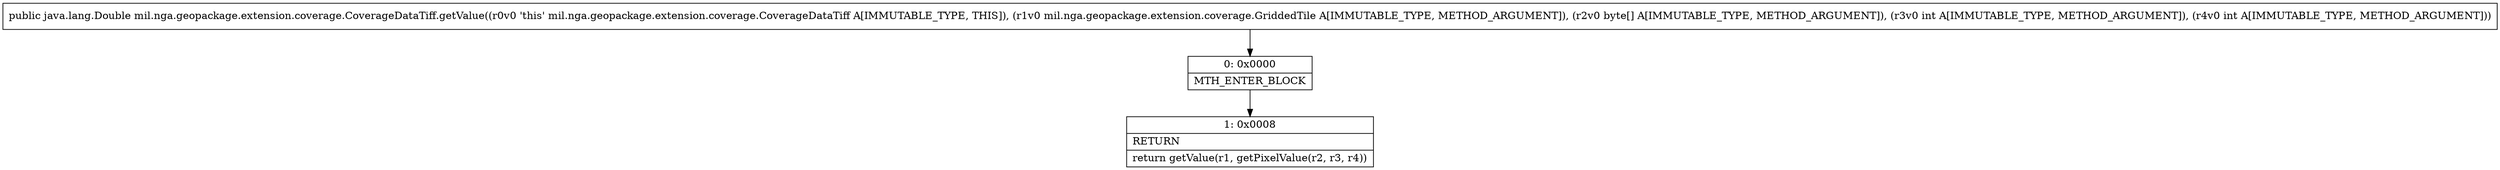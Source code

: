 digraph "CFG formil.nga.geopackage.extension.coverage.CoverageDataTiff.getValue(Lmil\/nga\/geopackage\/extension\/coverage\/GriddedTile;[BII)Ljava\/lang\/Double;" {
Node_0 [shape=record,label="{0\:\ 0x0000|MTH_ENTER_BLOCK\l}"];
Node_1 [shape=record,label="{1\:\ 0x0008|RETURN\l|return getValue(r1, getPixelValue(r2, r3, r4))\l}"];
MethodNode[shape=record,label="{public java.lang.Double mil.nga.geopackage.extension.coverage.CoverageDataTiff.getValue((r0v0 'this' mil.nga.geopackage.extension.coverage.CoverageDataTiff A[IMMUTABLE_TYPE, THIS]), (r1v0 mil.nga.geopackage.extension.coverage.GriddedTile A[IMMUTABLE_TYPE, METHOD_ARGUMENT]), (r2v0 byte[] A[IMMUTABLE_TYPE, METHOD_ARGUMENT]), (r3v0 int A[IMMUTABLE_TYPE, METHOD_ARGUMENT]), (r4v0 int A[IMMUTABLE_TYPE, METHOD_ARGUMENT])) }"];
MethodNode -> Node_0;
Node_0 -> Node_1;
}

